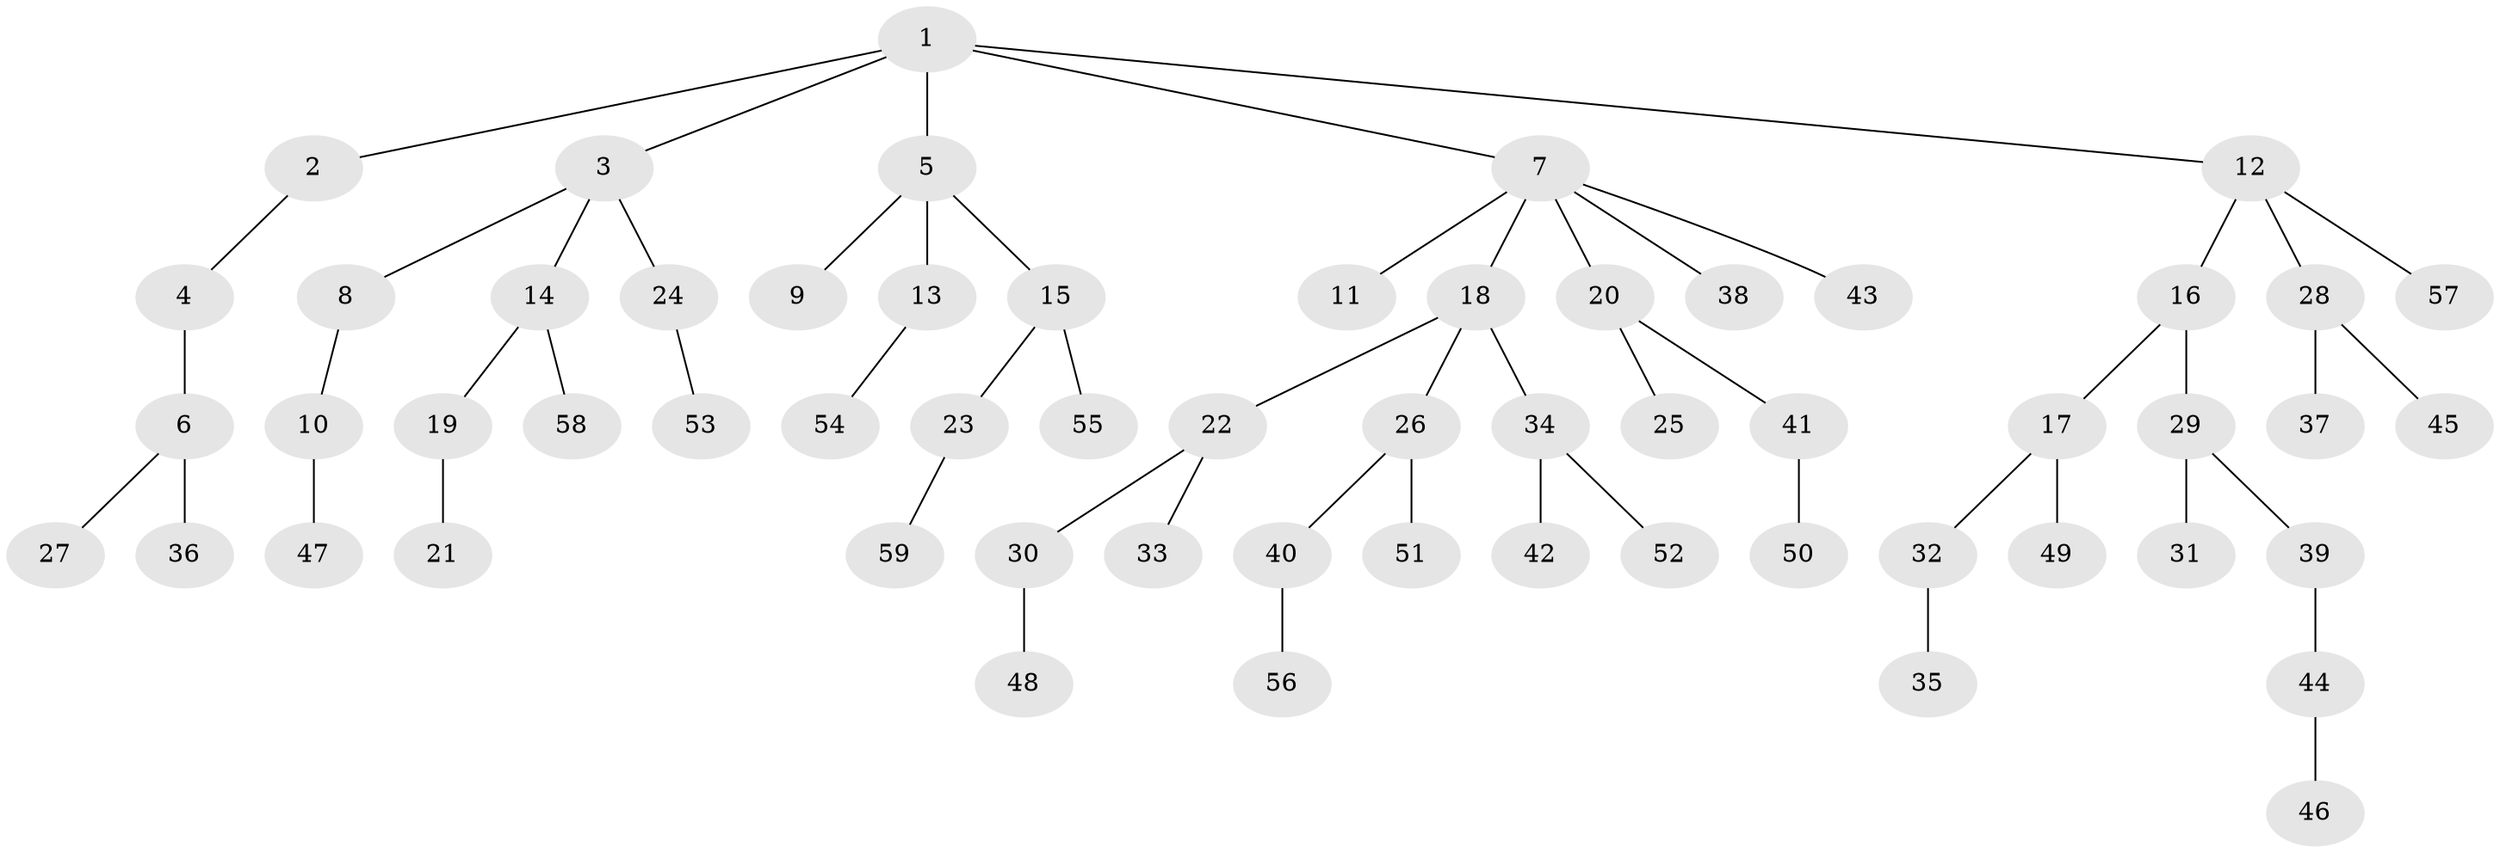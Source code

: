 // Generated by graph-tools (version 1.1) at 2025/26/03/09/25 03:26:30]
// undirected, 59 vertices, 58 edges
graph export_dot {
graph [start="1"]
  node [color=gray90,style=filled];
  1;
  2;
  3;
  4;
  5;
  6;
  7;
  8;
  9;
  10;
  11;
  12;
  13;
  14;
  15;
  16;
  17;
  18;
  19;
  20;
  21;
  22;
  23;
  24;
  25;
  26;
  27;
  28;
  29;
  30;
  31;
  32;
  33;
  34;
  35;
  36;
  37;
  38;
  39;
  40;
  41;
  42;
  43;
  44;
  45;
  46;
  47;
  48;
  49;
  50;
  51;
  52;
  53;
  54;
  55;
  56;
  57;
  58;
  59;
  1 -- 2;
  1 -- 3;
  1 -- 5;
  1 -- 7;
  1 -- 12;
  2 -- 4;
  3 -- 8;
  3 -- 14;
  3 -- 24;
  4 -- 6;
  5 -- 9;
  5 -- 13;
  5 -- 15;
  6 -- 27;
  6 -- 36;
  7 -- 11;
  7 -- 18;
  7 -- 20;
  7 -- 38;
  7 -- 43;
  8 -- 10;
  10 -- 47;
  12 -- 16;
  12 -- 28;
  12 -- 57;
  13 -- 54;
  14 -- 19;
  14 -- 58;
  15 -- 23;
  15 -- 55;
  16 -- 17;
  16 -- 29;
  17 -- 32;
  17 -- 49;
  18 -- 22;
  18 -- 26;
  18 -- 34;
  19 -- 21;
  20 -- 25;
  20 -- 41;
  22 -- 30;
  22 -- 33;
  23 -- 59;
  24 -- 53;
  26 -- 40;
  26 -- 51;
  28 -- 37;
  28 -- 45;
  29 -- 31;
  29 -- 39;
  30 -- 48;
  32 -- 35;
  34 -- 42;
  34 -- 52;
  39 -- 44;
  40 -- 56;
  41 -- 50;
  44 -- 46;
}
